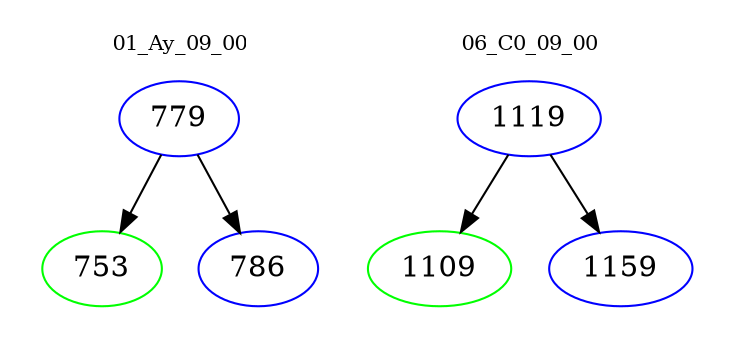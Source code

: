 digraph{
subgraph cluster_0 {
color = white
label = "01_Ay_09_00";
fontsize=10;
T0_779 [label="779", color="blue"]
T0_779 -> T0_753 [color="black"]
T0_753 [label="753", color="green"]
T0_779 -> T0_786 [color="black"]
T0_786 [label="786", color="blue"]
}
subgraph cluster_1 {
color = white
label = "06_C0_09_00";
fontsize=10;
T1_1119 [label="1119", color="blue"]
T1_1119 -> T1_1109 [color="black"]
T1_1109 [label="1109", color="green"]
T1_1119 -> T1_1159 [color="black"]
T1_1159 [label="1159", color="blue"]
}
}
